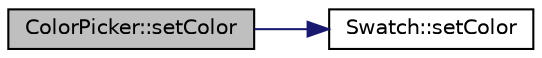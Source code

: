 digraph "ColorPicker::setColor"
{
 // INTERACTIVE_SVG=YES
  edge [fontname="Helvetica",fontsize="10",labelfontname="Helvetica",labelfontsize="10"];
  node [fontname="Helvetica",fontsize="10",shape=record];
  rankdir="LR";
  Node1 [label="ColorPicker::setColor",height=0.2,width=0.4,color="black", fillcolor="grey75", style="filled", fontcolor="black"];
  Node1 -> Node2 [color="midnightblue",fontsize="10",style="solid",fontname="Helvetica"];
  Node2 [label="Swatch::setColor",height=0.2,width=0.4,color="black", fillcolor="white", style="filled",URL="$d6/dc4/class_swatch.html#a374c47bcf1ac6398344dae1f4eec75a9"];
}
